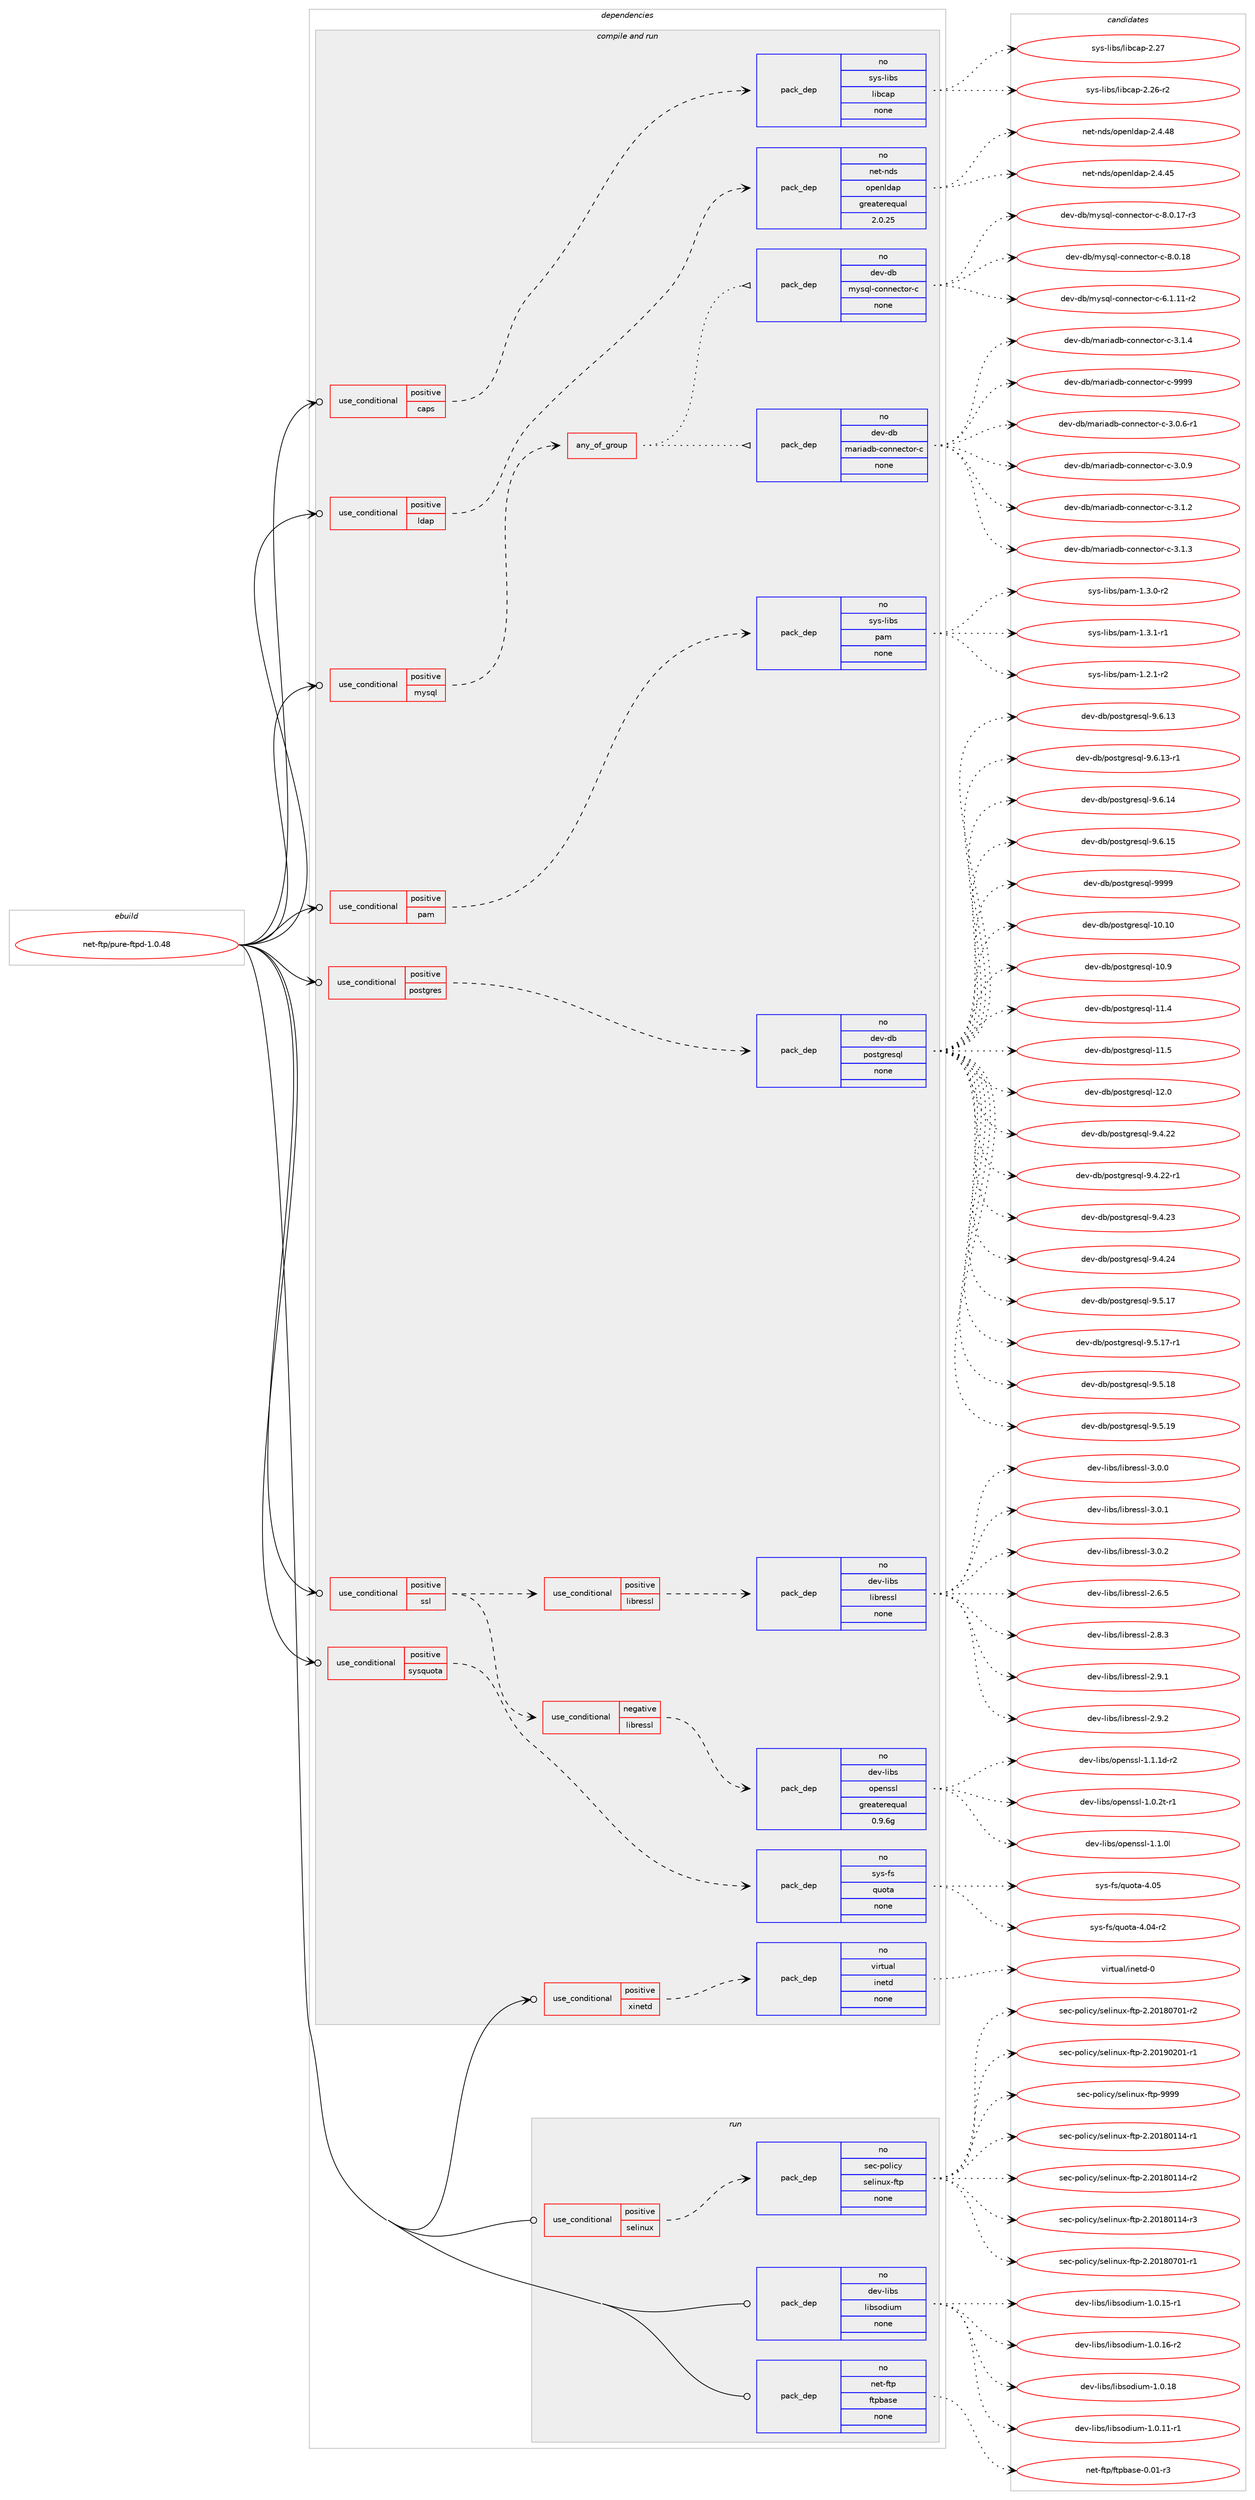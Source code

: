 digraph prolog {

# *************
# Graph options
# *************

newrank=true;
concentrate=true;
compound=true;
graph [rankdir=LR,fontname=Helvetica,fontsize=10,ranksep=1.5];#, ranksep=2.5, nodesep=0.2];
edge  [arrowhead=vee];
node  [fontname=Helvetica,fontsize=10];

# **********
# The ebuild
# **********

subgraph cluster_leftcol {
color=gray;
rank=same;
label=<<i>ebuild</i>>;
id [label="net-ftp/pure-ftpd-1.0.48", color=red, width=4, href="../net-ftp/pure-ftpd-1.0.48.svg"];
}

# ****************
# The dependencies
# ****************

subgraph cluster_midcol {
color=gray;
label=<<i>dependencies</i>>;
subgraph cluster_compile {
fillcolor="#eeeeee";
style=filled;
label=<<i>compile</i>>;
}
subgraph cluster_compileandrun {
fillcolor="#eeeeee";
style=filled;
label=<<i>compile and run</i>>;
subgraph cond200168 {
dependency821539 [label=<<TABLE BORDER="0" CELLBORDER="1" CELLSPACING="0" CELLPADDING="4"><TR><TD ROWSPAN="3" CELLPADDING="10">use_conditional</TD></TR><TR><TD>positive</TD></TR><TR><TD>caps</TD></TR></TABLE>>, shape=none, color=red];
subgraph pack606994 {
dependency821540 [label=<<TABLE BORDER="0" CELLBORDER="1" CELLSPACING="0" CELLPADDING="4" WIDTH="220"><TR><TD ROWSPAN="6" CELLPADDING="30">pack_dep</TD></TR><TR><TD WIDTH="110">no</TD></TR><TR><TD>sys-libs</TD></TR><TR><TD>libcap</TD></TR><TR><TD>none</TD></TR><TR><TD></TD></TR></TABLE>>, shape=none, color=blue];
}
dependency821539:e -> dependency821540:w [weight=20,style="dashed",arrowhead="vee"];
}
id:e -> dependency821539:w [weight=20,style="solid",arrowhead="odotvee"];
subgraph cond200169 {
dependency821541 [label=<<TABLE BORDER="0" CELLBORDER="1" CELLSPACING="0" CELLPADDING="4"><TR><TD ROWSPAN="3" CELLPADDING="10">use_conditional</TD></TR><TR><TD>positive</TD></TR><TR><TD>ldap</TD></TR></TABLE>>, shape=none, color=red];
subgraph pack606995 {
dependency821542 [label=<<TABLE BORDER="0" CELLBORDER="1" CELLSPACING="0" CELLPADDING="4" WIDTH="220"><TR><TD ROWSPAN="6" CELLPADDING="30">pack_dep</TD></TR><TR><TD WIDTH="110">no</TD></TR><TR><TD>net-nds</TD></TR><TR><TD>openldap</TD></TR><TR><TD>greaterequal</TD></TR><TR><TD>2.0.25</TD></TR></TABLE>>, shape=none, color=blue];
}
dependency821541:e -> dependency821542:w [weight=20,style="dashed",arrowhead="vee"];
}
id:e -> dependency821541:w [weight=20,style="solid",arrowhead="odotvee"];
subgraph cond200170 {
dependency821543 [label=<<TABLE BORDER="0" CELLBORDER="1" CELLSPACING="0" CELLPADDING="4"><TR><TD ROWSPAN="3" CELLPADDING="10">use_conditional</TD></TR><TR><TD>positive</TD></TR><TR><TD>mysql</TD></TR></TABLE>>, shape=none, color=red];
subgraph any13926 {
dependency821544 [label=<<TABLE BORDER="0" CELLBORDER="1" CELLSPACING="0" CELLPADDING="4"><TR><TD CELLPADDING="10">any_of_group</TD></TR></TABLE>>, shape=none, color=red];subgraph pack606996 {
dependency821545 [label=<<TABLE BORDER="0" CELLBORDER="1" CELLSPACING="0" CELLPADDING="4" WIDTH="220"><TR><TD ROWSPAN="6" CELLPADDING="30">pack_dep</TD></TR><TR><TD WIDTH="110">no</TD></TR><TR><TD>dev-db</TD></TR><TR><TD>mariadb-connector-c</TD></TR><TR><TD>none</TD></TR><TR><TD></TD></TR></TABLE>>, shape=none, color=blue];
}
dependency821544:e -> dependency821545:w [weight=20,style="dotted",arrowhead="oinv"];
subgraph pack606997 {
dependency821546 [label=<<TABLE BORDER="0" CELLBORDER="1" CELLSPACING="0" CELLPADDING="4" WIDTH="220"><TR><TD ROWSPAN="6" CELLPADDING="30">pack_dep</TD></TR><TR><TD WIDTH="110">no</TD></TR><TR><TD>dev-db</TD></TR><TR><TD>mysql-connector-c</TD></TR><TR><TD>none</TD></TR><TR><TD></TD></TR></TABLE>>, shape=none, color=blue];
}
dependency821544:e -> dependency821546:w [weight=20,style="dotted",arrowhead="oinv"];
}
dependency821543:e -> dependency821544:w [weight=20,style="dashed",arrowhead="vee"];
}
id:e -> dependency821543:w [weight=20,style="solid",arrowhead="odotvee"];
subgraph cond200171 {
dependency821547 [label=<<TABLE BORDER="0" CELLBORDER="1" CELLSPACING="0" CELLPADDING="4"><TR><TD ROWSPAN="3" CELLPADDING="10">use_conditional</TD></TR><TR><TD>positive</TD></TR><TR><TD>pam</TD></TR></TABLE>>, shape=none, color=red];
subgraph pack606998 {
dependency821548 [label=<<TABLE BORDER="0" CELLBORDER="1" CELLSPACING="0" CELLPADDING="4" WIDTH="220"><TR><TD ROWSPAN="6" CELLPADDING="30">pack_dep</TD></TR><TR><TD WIDTH="110">no</TD></TR><TR><TD>sys-libs</TD></TR><TR><TD>pam</TD></TR><TR><TD>none</TD></TR><TR><TD></TD></TR></TABLE>>, shape=none, color=blue];
}
dependency821547:e -> dependency821548:w [weight=20,style="dashed",arrowhead="vee"];
}
id:e -> dependency821547:w [weight=20,style="solid",arrowhead="odotvee"];
subgraph cond200172 {
dependency821549 [label=<<TABLE BORDER="0" CELLBORDER="1" CELLSPACING="0" CELLPADDING="4"><TR><TD ROWSPAN="3" CELLPADDING="10">use_conditional</TD></TR><TR><TD>positive</TD></TR><TR><TD>postgres</TD></TR></TABLE>>, shape=none, color=red];
subgraph pack606999 {
dependency821550 [label=<<TABLE BORDER="0" CELLBORDER="1" CELLSPACING="0" CELLPADDING="4" WIDTH="220"><TR><TD ROWSPAN="6" CELLPADDING="30">pack_dep</TD></TR><TR><TD WIDTH="110">no</TD></TR><TR><TD>dev-db</TD></TR><TR><TD>postgresql</TD></TR><TR><TD>none</TD></TR><TR><TD></TD></TR></TABLE>>, shape=none, color=blue];
}
dependency821549:e -> dependency821550:w [weight=20,style="dashed",arrowhead="vee"];
}
id:e -> dependency821549:w [weight=20,style="solid",arrowhead="odotvee"];
subgraph cond200173 {
dependency821551 [label=<<TABLE BORDER="0" CELLBORDER="1" CELLSPACING="0" CELLPADDING="4"><TR><TD ROWSPAN="3" CELLPADDING="10">use_conditional</TD></TR><TR><TD>positive</TD></TR><TR><TD>ssl</TD></TR></TABLE>>, shape=none, color=red];
subgraph cond200174 {
dependency821552 [label=<<TABLE BORDER="0" CELLBORDER="1" CELLSPACING="0" CELLPADDING="4"><TR><TD ROWSPAN="3" CELLPADDING="10">use_conditional</TD></TR><TR><TD>negative</TD></TR><TR><TD>libressl</TD></TR></TABLE>>, shape=none, color=red];
subgraph pack607000 {
dependency821553 [label=<<TABLE BORDER="0" CELLBORDER="1" CELLSPACING="0" CELLPADDING="4" WIDTH="220"><TR><TD ROWSPAN="6" CELLPADDING="30">pack_dep</TD></TR><TR><TD WIDTH="110">no</TD></TR><TR><TD>dev-libs</TD></TR><TR><TD>openssl</TD></TR><TR><TD>greaterequal</TD></TR><TR><TD>0.9.6g</TD></TR></TABLE>>, shape=none, color=blue];
}
dependency821552:e -> dependency821553:w [weight=20,style="dashed",arrowhead="vee"];
}
dependency821551:e -> dependency821552:w [weight=20,style="dashed",arrowhead="vee"];
subgraph cond200175 {
dependency821554 [label=<<TABLE BORDER="0" CELLBORDER="1" CELLSPACING="0" CELLPADDING="4"><TR><TD ROWSPAN="3" CELLPADDING="10">use_conditional</TD></TR><TR><TD>positive</TD></TR><TR><TD>libressl</TD></TR></TABLE>>, shape=none, color=red];
subgraph pack607001 {
dependency821555 [label=<<TABLE BORDER="0" CELLBORDER="1" CELLSPACING="0" CELLPADDING="4" WIDTH="220"><TR><TD ROWSPAN="6" CELLPADDING="30">pack_dep</TD></TR><TR><TD WIDTH="110">no</TD></TR><TR><TD>dev-libs</TD></TR><TR><TD>libressl</TD></TR><TR><TD>none</TD></TR><TR><TD></TD></TR></TABLE>>, shape=none, color=blue];
}
dependency821554:e -> dependency821555:w [weight=20,style="dashed",arrowhead="vee"];
}
dependency821551:e -> dependency821554:w [weight=20,style="dashed",arrowhead="vee"];
}
id:e -> dependency821551:w [weight=20,style="solid",arrowhead="odotvee"];
subgraph cond200176 {
dependency821556 [label=<<TABLE BORDER="0" CELLBORDER="1" CELLSPACING="0" CELLPADDING="4"><TR><TD ROWSPAN="3" CELLPADDING="10">use_conditional</TD></TR><TR><TD>positive</TD></TR><TR><TD>sysquota</TD></TR></TABLE>>, shape=none, color=red];
subgraph pack607002 {
dependency821557 [label=<<TABLE BORDER="0" CELLBORDER="1" CELLSPACING="0" CELLPADDING="4" WIDTH="220"><TR><TD ROWSPAN="6" CELLPADDING="30">pack_dep</TD></TR><TR><TD WIDTH="110">no</TD></TR><TR><TD>sys-fs</TD></TR><TR><TD>quota</TD></TR><TR><TD>none</TD></TR><TR><TD></TD></TR></TABLE>>, shape=none, color=blue];
}
dependency821556:e -> dependency821557:w [weight=20,style="dashed",arrowhead="vee"];
}
id:e -> dependency821556:w [weight=20,style="solid",arrowhead="odotvee"];
subgraph cond200177 {
dependency821558 [label=<<TABLE BORDER="0" CELLBORDER="1" CELLSPACING="0" CELLPADDING="4"><TR><TD ROWSPAN="3" CELLPADDING="10">use_conditional</TD></TR><TR><TD>positive</TD></TR><TR><TD>xinetd</TD></TR></TABLE>>, shape=none, color=red];
subgraph pack607003 {
dependency821559 [label=<<TABLE BORDER="0" CELLBORDER="1" CELLSPACING="0" CELLPADDING="4" WIDTH="220"><TR><TD ROWSPAN="6" CELLPADDING="30">pack_dep</TD></TR><TR><TD WIDTH="110">no</TD></TR><TR><TD>virtual</TD></TR><TR><TD>inetd</TD></TR><TR><TD>none</TD></TR><TR><TD></TD></TR></TABLE>>, shape=none, color=blue];
}
dependency821558:e -> dependency821559:w [weight=20,style="dashed",arrowhead="vee"];
}
id:e -> dependency821558:w [weight=20,style="solid",arrowhead="odotvee"];
}
subgraph cluster_run {
fillcolor="#eeeeee";
style=filled;
label=<<i>run</i>>;
subgraph cond200178 {
dependency821560 [label=<<TABLE BORDER="0" CELLBORDER="1" CELLSPACING="0" CELLPADDING="4"><TR><TD ROWSPAN="3" CELLPADDING="10">use_conditional</TD></TR><TR><TD>positive</TD></TR><TR><TD>selinux</TD></TR></TABLE>>, shape=none, color=red];
subgraph pack607004 {
dependency821561 [label=<<TABLE BORDER="0" CELLBORDER="1" CELLSPACING="0" CELLPADDING="4" WIDTH="220"><TR><TD ROWSPAN="6" CELLPADDING="30">pack_dep</TD></TR><TR><TD WIDTH="110">no</TD></TR><TR><TD>sec-policy</TD></TR><TR><TD>selinux-ftp</TD></TR><TR><TD>none</TD></TR><TR><TD></TD></TR></TABLE>>, shape=none, color=blue];
}
dependency821560:e -> dependency821561:w [weight=20,style="dashed",arrowhead="vee"];
}
id:e -> dependency821560:w [weight=20,style="solid",arrowhead="odot"];
subgraph pack607005 {
dependency821562 [label=<<TABLE BORDER="0" CELLBORDER="1" CELLSPACING="0" CELLPADDING="4" WIDTH="220"><TR><TD ROWSPAN="6" CELLPADDING="30">pack_dep</TD></TR><TR><TD WIDTH="110">no</TD></TR><TR><TD>dev-libs</TD></TR><TR><TD>libsodium</TD></TR><TR><TD>none</TD></TR><TR><TD></TD></TR></TABLE>>, shape=none, color=blue];
}
id:e -> dependency821562:w [weight=20,style="solid",arrowhead="odot"];
subgraph pack607006 {
dependency821563 [label=<<TABLE BORDER="0" CELLBORDER="1" CELLSPACING="0" CELLPADDING="4" WIDTH="220"><TR><TD ROWSPAN="6" CELLPADDING="30">pack_dep</TD></TR><TR><TD WIDTH="110">no</TD></TR><TR><TD>net-ftp</TD></TR><TR><TD>ftpbase</TD></TR><TR><TD>none</TD></TR><TR><TD></TD></TR></TABLE>>, shape=none, color=blue];
}
id:e -> dependency821563:w [weight=20,style="solid",arrowhead="odot"];
}
}

# **************
# The candidates
# **************

subgraph cluster_choices {
rank=same;
color=gray;
label=<<i>candidates</i>>;

subgraph choice606994 {
color=black;
nodesep=1;
choice11512111545108105981154710810598999711245504650544511450 [label="sys-libs/libcap-2.26-r2", color=red, width=4,href="../sys-libs/libcap-2.26-r2.svg"];
choice1151211154510810598115471081059899971124550465055 [label="sys-libs/libcap-2.27", color=red, width=4,href="../sys-libs/libcap-2.27.svg"];
dependency821540:e -> choice11512111545108105981154710810598999711245504650544511450:w [style=dotted,weight="100"];
dependency821540:e -> choice1151211154510810598115471081059899971124550465055:w [style=dotted,weight="100"];
}
subgraph choice606995 {
color=black;
nodesep=1;
choice11010111645110100115471111121011101081009711245504652465253 [label="net-nds/openldap-2.4.45", color=red, width=4,href="../net-nds/openldap-2.4.45.svg"];
choice11010111645110100115471111121011101081009711245504652465256 [label="net-nds/openldap-2.4.48", color=red, width=4,href="../net-nds/openldap-2.4.48.svg"];
dependency821542:e -> choice11010111645110100115471111121011101081009711245504652465253:w [style=dotted,weight="100"];
dependency821542:e -> choice11010111645110100115471111121011101081009711245504652465256:w [style=dotted,weight="100"];
}
subgraph choice606996 {
color=black;
nodesep=1;
choice10010111845100984710997114105971009845991111101101019911611111445994551464846544511449 [label="dev-db/mariadb-connector-c-3.0.6-r1", color=red, width=4,href="../dev-db/mariadb-connector-c-3.0.6-r1.svg"];
choice1001011184510098471099711410597100984599111110110101991161111144599455146484657 [label="dev-db/mariadb-connector-c-3.0.9", color=red, width=4,href="../dev-db/mariadb-connector-c-3.0.9.svg"];
choice1001011184510098471099711410597100984599111110110101991161111144599455146494650 [label="dev-db/mariadb-connector-c-3.1.2", color=red, width=4,href="../dev-db/mariadb-connector-c-3.1.2.svg"];
choice1001011184510098471099711410597100984599111110110101991161111144599455146494651 [label="dev-db/mariadb-connector-c-3.1.3", color=red, width=4,href="../dev-db/mariadb-connector-c-3.1.3.svg"];
choice1001011184510098471099711410597100984599111110110101991161111144599455146494652 [label="dev-db/mariadb-connector-c-3.1.4", color=red, width=4,href="../dev-db/mariadb-connector-c-3.1.4.svg"];
choice10010111845100984710997114105971009845991111101101019911611111445994557575757 [label="dev-db/mariadb-connector-c-9999", color=red, width=4,href="../dev-db/mariadb-connector-c-9999.svg"];
dependency821545:e -> choice10010111845100984710997114105971009845991111101101019911611111445994551464846544511449:w [style=dotted,weight="100"];
dependency821545:e -> choice1001011184510098471099711410597100984599111110110101991161111144599455146484657:w [style=dotted,weight="100"];
dependency821545:e -> choice1001011184510098471099711410597100984599111110110101991161111144599455146494650:w [style=dotted,weight="100"];
dependency821545:e -> choice1001011184510098471099711410597100984599111110110101991161111144599455146494651:w [style=dotted,weight="100"];
dependency821545:e -> choice1001011184510098471099711410597100984599111110110101991161111144599455146494652:w [style=dotted,weight="100"];
dependency821545:e -> choice10010111845100984710997114105971009845991111101101019911611111445994557575757:w [style=dotted,weight="100"];
}
subgraph choice606997 {
color=black;
nodesep=1;
choice1001011184510098471091211151131084599111110110101991161111144599455446494649494511450 [label="dev-db/mysql-connector-c-6.1.11-r2", color=red, width=4,href="../dev-db/mysql-connector-c-6.1.11-r2.svg"];
choice1001011184510098471091211151131084599111110110101991161111144599455646484649554511451 [label="dev-db/mysql-connector-c-8.0.17-r3", color=red, width=4,href="../dev-db/mysql-connector-c-8.0.17-r3.svg"];
choice100101118451009847109121115113108459911111011010199116111114459945564648464956 [label="dev-db/mysql-connector-c-8.0.18", color=red, width=4,href="../dev-db/mysql-connector-c-8.0.18.svg"];
dependency821546:e -> choice1001011184510098471091211151131084599111110110101991161111144599455446494649494511450:w [style=dotted,weight="100"];
dependency821546:e -> choice1001011184510098471091211151131084599111110110101991161111144599455646484649554511451:w [style=dotted,weight="100"];
dependency821546:e -> choice100101118451009847109121115113108459911111011010199116111114459945564648464956:w [style=dotted,weight="100"];
}
subgraph choice606998 {
color=black;
nodesep=1;
choice115121115451081059811547112971094549465046494511450 [label="sys-libs/pam-1.2.1-r2", color=red, width=4,href="../sys-libs/pam-1.2.1-r2.svg"];
choice115121115451081059811547112971094549465146484511450 [label="sys-libs/pam-1.3.0-r2", color=red, width=4,href="../sys-libs/pam-1.3.0-r2.svg"];
choice115121115451081059811547112971094549465146494511449 [label="sys-libs/pam-1.3.1-r1", color=red, width=4,href="../sys-libs/pam-1.3.1-r1.svg"];
dependency821548:e -> choice115121115451081059811547112971094549465046494511450:w [style=dotted,weight="100"];
dependency821548:e -> choice115121115451081059811547112971094549465146484511450:w [style=dotted,weight="100"];
dependency821548:e -> choice115121115451081059811547112971094549465146494511449:w [style=dotted,weight="100"];
}
subgraph choice606999 {
color=black;
nodesep=1;
choice100101118451009847112111115116103114101115113108454948464948 [label="dev-db/postgresql-10.10", color=red, width=4,href="../dev-db/postgresql-10.10.svg"];
choice1001011184510098471121111151161031141011151131084549484657 [label="dev-db/postgresql-10.9", color=red, width=4,href="../dev-db/postgresql-10.9.svg"];
choice1001011184510098471121111151161031141011151131084549494652 [label="dev-db/postgresql-11.4", color=red, width=4,href="../dev-db/postgresql-11.4.svg"];
choice1001011184510098471121111151161031141011151131084549494653 [label="dev-db/postgresql-11.5", color=red, width=4,href="../dev-db/postgresql-11.5.svg"];
choice1001011184510098471121111151161031141011151131084549504648 [label="dev-db/postgresql-12.0", color=red, width=4,href="../dev-db/postgresql-12.0.svg"];
choice10010111845100984711211111511610311410111511310845574652465050 [label="dev-db/postgresql-9.4.22", color=red, width=4,href="../dev-db/postgresql-9.4.22.svg"];
choice100101118451009847112111115116103114101115113108455746524650504511449 [label="dev-db/postgresql-9.4.22-r1", color=red, width=4,href="../dev-db/postgresql-9.4.22-r1.svg"];
choice10010111845100984711211111511610311410111511310845574652465051 [label="dev-db/postgresql-9.4.23", color=red, width=4,href="../dev-db/postgresql-9.4.23.svg"];
choice10010111845100984711211111511610311410111511310845574652465052 [label="dev-db/postgresql-9.4.24", color=red, width=4,href="../dev-db/postgresql-9.4.24.svg"];
choice10010111845100984711211111511610311410111511310845574653464955 [label="dev-db/postgresql-9.5.17", color=red, width=4,href="../dev-db/postgresql-9.5.17.svg"];
choice100101118451009847112111115116103114101115113108455746534649554511449 [label="dev-db/postgresql-9.5.17-r1", color=red, width=4,href="../dev-db/postgresql-9.5.17-r1.svg"];
choice10010111845100984711211111511610311410111511310845574653464956 [label="dev-db/postgresql-9.5.18", color=red, width=4,href="../dev-db/postgresql-9.5.18.svg"];
choice10010111845100984711211111511610311410111511310845574653464957 [label="dev-db/postgresql-9.5.19", color=red, width=4,href="../dev-db/postgresql-9.5.19.svg"];
choice10010111845100984711211111511610311410111511310845574654464951 [label="dev-db/postgresql-9.6.13", color=red, width=4,href="../dev-db/postgresql-9.6.13.svg"];
choice100101118451009847112111115116103114101115113108455746544649514511449 [label="dev-db/postgresql-9.6.13-r1", color=red, width=4,href="../dev-db/postgresql-9.6.13-r1.svg"];
choice10010111845100984711211111511610311410111511310845574654464952 [label="dev-db/postgresql-9.6.14", color=red, width=4,href="../dev-db/postgresql-9.6.14.svg"];
choice10010111845100984711211111511610311410111511310845574654464953 [label="dev-db/postgresql-9.6.15", color=red, width=4,href="../dev-db/postgresql-9.6.15.svg"];
choice1001011184510098471121111151161031141011151131084557575757 [label="dev-db/postgresql-9999", color=red, width=4,href="../dev-db/postgresql-9999.svg"];
dependency821550:e -> choice100101118451009847112111115116103114101115113108454948464948:w [style=dotted,weight="100"];
dependency821550:e -> choice1001011184510098471121111151161031141011151131084549484657:w [style=dotted,weight="100"];
dependency821550:e -> choice1001011184510098471121111151161031141011151131084549494652:w [style=dotted,weight="100"];
dependency821550:e -> choice1001011184510098471121111151161031141011151131084549494653:w [style=dotted,weight="100"];
dependency821550:e -> choice1001011184510098471121111151161031141011151131084549504648:w [style=dotted,weight="100"];
dependency821550:e -> choice10010111845100984711211111511610311410111511310845574652465050:w [style=dotted,weight="100"];
dependency821550:e -> choice100101118451009847112111115116103114101115113108455746524650504511449:w [style=dotted,weight="100"];
dependency821550:e -> choice10010111845100984711211111511610311410111511310845574652465051:w [style=dotted,weight="100"];
dependency821550:e -> choice10010111845100984711211111511610311410111511310845574652465052:w [style=dotted,weight="100"];
dependency821550:e -> choice10010111845100984711211111511610311410111511310845574653464955:w [style=dotted,weight="100"];
dependency821550:e -> choice100101118451009847112111115116103114101115113108455746534649554511449:w [style=dotted,weight="100"];
dependency821550:e -> choice10010111845100984711211111511610311410111511310845574653464956:w [style=dotted,weight="100"];
dependency821550:e -> choice10010111845100984711211111511610311410111511310845574653464957:w [style=dotted,weight="100"];
dependency821550:e -> choice10010111845100984711211111511610311410111511310845574654464951:w [style=dotted,weight="100"];
dependency821550:e -> choice100101118451009847112111115116103114101115113108455746544649514511449:w [style=dotted,weight="100"];
dependency821550:e -> choice10010111845100984711211111511610311410111511310845574654464952:w [style=dotted,weight="100"];
dependency821550:e -> choice10010111845100984711211111511610311410111511310845574654464953:w [style=dotted,weight="100"];
dependency821550:e -> choice1001011184510098471121111151161031141011151131084557575757:w [style=dotted,weight="100"];
}
subgraph choice607000 {
color=black;
nodesep=1;
choice1001011184510810598115471111121011101151151084549464846501164511449 [label="dev-libs/openssl-1.0.2t-r1", color=red, width=4,href="../dev-libs/openssl-1.0.2t-r1.svg"];
choice100101118451081059811547111112101110115115108454946494648108 [label="dev-libs/openssl-1.1.0l", color=red, width=4,href="../dev-libs/openssl-1.1.0l.svg"];
choice1001011184510810598115471111121011101151151084549464946491004511450 [label="dev-libs/openssl-1.1.1d-r2", color=red, width=4,href="../dev-libs/openssl-1.1.1d-r2.svg"];
dependency821553:e -> choice1001011184510810598115471111121011101151151084549464846501164511449:w [style=dotted,weight="100"];
dependency821553:e -> choice100101118451081059811547111112101110115115108454946494648108:w [style=dotted,weight="100"];
dependency821553:e -> choice1001011184510810598115471111121011101151151084549464946491004511450:w [style=dotted,weight="100"];
}
subgraph choice607001 {
color=black;
nodesep=1;
choice10010111845108105981154710810598114101115115108455046544653 [label="dev-libs/libressl-2.6.5", color=red, width=4,href="../dev-libs/libressl-2.6.5.svg"];
choice10010111845108105981154710810598114101115115108455046564651 [label="dev-libs/libressl-2.8.3", color=red, width=4,href="../dev-libs/libressl-2.8.3.svg"];
choice10010111845108105981154710810598114101115115108455046574649 [label="dev-libs/libressl-2.9.1", color=red, width=4,href="../dev-libs/libressl-2.9.1.svg"];
choice10010111845108105981154710810598114101115115108455046574650 [label="dev-libs/libressl-2.9.2", color=red, width=4,href="../dev-libs/libressl-2.9.2.svg"];
choice10010111845108105981154710810598114101115115108455146484648 [label="dev-libs/libressl-3.0.0", color=red, width=4,href="../dev-libs/libressl-3.0.0.svg"];
choice10010111845108105981154710810598114101115115108455146484649 [label="dev-libs/libressl-3.0.1", color=red, width=4,href="../dev-libs/libressl-3.0.1.svg"];
choice10010111845108105981154710810598114101115115108455146484650 [label="dev-libs/libressl-3.0.2", color=red, width=4,href="../dev-libs/libressl-3.0.2.svg"];
dependency821555:e -> choice10010111845108105981154710810598114101115115108455046544653:w [style=dotted,weight="100"];
dependency821555:e -> choice10010111845108105981154710810598114101115115108455046564651:w [style=dotted,weight="100"];
dependency821555:e -> choice10010111845108105981154710810598114101115115108455046574649:w [style=dotted,weight="100"];
dependency821555:e -> choice10010111845108105981154710810598114101115115108455046574650:w [style=dotted,weight="100"];
dependency821555:e -> choice10010111845108105981154710810598114101115115108455146484648:w [style=dotted,weight="100"];
dependency821555:e -> choice10010111845108105981154710810598114101115115108455146484649:w [style=dotted,weight="100"];
dependency821555:e -> choice10010111845108105981154710810598114101115115108455146484650:w [style=dotted,weight="100"];
}
subgraph choice607002 {
color=black;
nodesep=1;
choice11512111545102115471131171111169745524648524511450 [label="sys-fs/quota-4.04-r2", color=red, width=4,href="../sys-fs/quota-4.04-r2.svg"];
choice1151211154510211547113117111116974552464853 [label="sys-fs/quota-4.05", color=red, width=4,href="../sys-fs/quota-4.05.svg"];
dependency821557:e -> choice11512111545102115471131171111169745524648524511450:w [style=dotted,weight="100"];
dependency821557:e -> choice1151211154510211547113117111116974552464853:w [style=dotted,weight="100"];
}
subgraph choice607003 {
color=black;
nodesep=1;
choice11810511411611797108471051101011161004548 [label="virtual/inetd-0", color=red, width=4,href="../virtual/inetd-0.svg"];
dependency821559:e -> choice11810511411611797108471051101011161004548:w [style=dotted,weight="100"];
}
subgraph choice607004 {
color=black;
nodesep=1;
choice115101994511211110810599121471151011081051101171204510211611245504650484956484949524511449 [label="sec-policy/selinux-ftp-2.20180114-r1", color=red, width=4,href="../sec-policy/selinux-ftp-2.20180114-r1.svg"];
choice115101994511211110810599121471151011081051101171204510211611245504650484956484949524511450 [label="sec-policy/selinux-ftp-2.20180114-r2", color=red, width=4,href="../sec-policy/selinux-ftp-2.20180114-r2.svg"];
choice115101994511211110810599121471151011081051101171204510211611245504650484956484949524511451 [label="sec-policy/selinux-ftp-2.20180114-r3", color=red, width=4,href="../sec-policy/selinux-ftp-2.20180114-r3.svg"];
choice115101994511211110810599121471151011081051101171204510211611245504650484956485548494511449 [label="sec-policy/selinux-ftp-2.20180701-r1", color=red, width=4,href="../sec-policy/selinux-ftp-2.20180701-r1.svg"];
choice115101994511211110810599121471151011081051101171204510211611245504650484956485548494511450 [label="sec-policy/selinux-ftp-2.20180701-r2", color=red, width=4,href="../sec-policy/selinux-ftp-2.20180701-r2.svg"];
choice115101994511211110810599121471151011081051101171204510211611245504650484957485048494511449 [label="sec-policy/selinux-ftp-2.20190201-r1", color=red, width=4,href="../sec-policy/selinux-ftp-2.20190201-r1.svg"];
choice11510199451121111081059912147115101108105110117120451021161124557575757 [label="sec-policy/selinux-ftp-9999", color=red, width=4,href="../sec-policy/selinux-ftp-9999.svg"];
dependency821561:e -> choice115101994511211110810599121471151011081051101171204510211611245504650484956484949524511449:w [style=dotted,weight="100"];
dependency821561:e -> choice115101994511211110810599121471151011081051101171204510211611245504650484956484949524511450:w [style=dotted,weight="100"];
dependency821561:e -> choice115101994511211110810599121471151011081051101171204510211611245504650484956484949524511451:w [style=dotted,weight="100"];
dependency821561:e -> choice115101994511211110810599121471151011081051101171204510211611245504650484956485548494511449:w [style=dotted,weight="100"];
dependency821561:e -> choice115101994511211110810599121471151011081051101171204510211611245504650484956485548494511450:w [style=dotted,weight="100"];
dependency821561:e -> choice115101994511211110810599121471151011081051101171204510211611245504650484957485048494511449:w [style=dotted,weight="100"];
dependency821561:e -> choice11510199451121111081059912147115101108105110117120451021161124557575757:w [style=dotted,weight="100"];
}
subgraph choice607005 {
color=black;
nodesep=1;
choice10010111845108105981154710810598115111100105117109454946484649494511449 [label="dev-libs/libsodium-1.0.11-r1", color=red, width=4,href="../dev-libs/libsodium-1.0.11-r1.svg"];
choice10010111845108105981154710810598115111100105117109454946484649534511449 [label="dev-libs/libsodium-1.0.15-r1", color=red, width=4,href="../dev-libs/libsodium-1.0.15-r1.svg"];
choice10010111845108105981154710810598115111100105117109454946484649544511450 [label="dev-libs/libsodium-1.0.16-r2", color=red, width=4,href="../dev-libs/libsodium-1.0.16-r2.svg"];
choice1001011184510810598115471081059811511110010511710945494648464956 [label="dev-libs/libsodium-1.0.18", color=red, width=4,href="../dev-libs/libsodium-1.0.18.svg"];
dependency821562:e -> choice10010111845108105981154710810598115111100105117109454946484649494511449:w [style=dotted,weight="100"];
dependency821562:e -> choice10010111845108105981154710810598115111100105117109454946484649534511449:w [style=dotted,weight="100"];
dependency821562:e -> choice10010111845108105981154710810598115111100105117109454946484649544511450:w [style=dotted,weight="100"];
dependency821562:e -> choice1001011184510810598115471081059811511110010511710945494648464956:w [style=dotted,weight="100"];
}
subgraph choice607006 {
color=black;
nodesep=1;
choice1101011164510211611247102116112989711510145484648494511451 [label="net-ftp/ftpbase-0.01-r3", color=red, width=4,href="../net-ftp/ftpbase-0.01-r3.svg"];
dependency821563:e -> choice1101011164510211611247102116112989711510145484648494511451:w [style=dotted,weight="100"];
}
}

}
